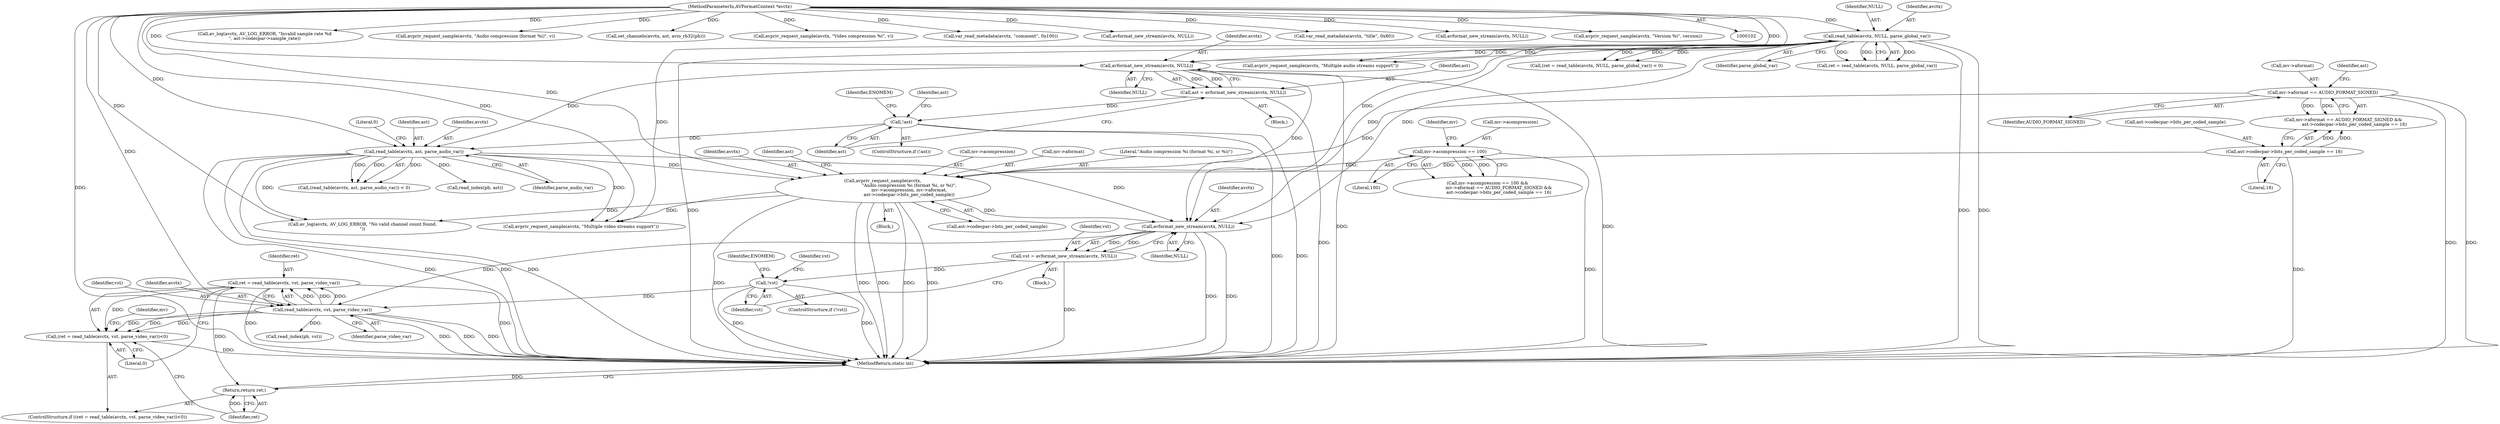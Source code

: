digraph "0_FFmpeg_4f05e2e2dc1a89f38cd9f0960a6561083d714f1e@API" {
"1000592" [label="(Call,ret = read_table(avctx, vst, parse_video_var))"];
"1000594" [label="(Call,read_table(avctx, vst, parse_video_var))"];
"1000574" [label="(Call,avformat_new_stream(avctx, NULL))"];
"1000436" [label="(Call,read_table(avctx, NULL, parse_global_var))"];
"1000103" [label="(MethodParameterIn,AVFormatContext *avctx)"];
"1000481" [label="(Call,read_table(avctx, ast, parse_audio_var))"];
"1000463" [label="(Call,avformat_new_stream(avctx, NULL))"];
"1000467" [label="(Call,!ast)"];
"1000461" [label="(Call,ast = avformat_new_stream(avctx, NULL))"];
"1000518" [label="(Call,avpriv_request_sample(avctx,\n                                      \"Audio compression %i (format %i, sr %i)\",\n                                      mv->acompression, mv->aformat,\n                                      ast->codecpar->bits_per_coded_sample))"];
"1000490" [label="(Call,mv->acompression == 100)"];
"1000496" [label="(Call,mv->aformat == AUDIO_FORMAT_SIGNED)"];
"1000501" [label="(Call,ast->codecpar->bits_per_coded_sample == 16)"];
"1000578" [label="(Call,!vst)"];
"1000572" [label="(Call,vst = avformat_new_stream(avctx, NULL))"];
"1000591" [label="(Call,(ret = read_table(avctx, vst, parse_video_var))<0)"];
"1000599" [label="(Return,return ret;)"];
"1000433" [label="(Call,(ret = read_table(avctx, NULL, parse_global_var)) < 0)"];
"1000574" [label="(Call,avformat_new_stream(avctx, NULL))"];
"1000436" [label="(Call,read_table(avctx, NULL, parse_global_var))"];
"1000598" [label="(Literal,0)"];
"1000591" [label="(Call,(ret = read_table(avctx, vst, parse_video_var))<0)"];
"1000464" [label="(Identifier,avctx)"];
"1000612" [label="(Call,read_index(pb, vst))"];
"1000502" [label="(Call,ast->codecpar->bits_per_coded_sample)"];
"1000594" [label="(Call,read_table(avctx, vst, parse_video_var))"];
"1000572" [label="(Call,vst = avformat_new_stream(avctx, NULL))"];
"1000575" [label="(Identifier,avctx)"];
"1000489" [label="(Call,mv->acompression == 100 &&\n                mv->aformat == AUDIO_FORMAT_SIGNED &&\n                ast->codecpar->bits_per_coded_sample == 16)"];
"1000496" [label="(Call,mv->aformat == AUDIO_FORMAT_SIGNED)"];
"1000600" [label="(Identifier,ret)"];
"1000603" [label="(Identifier,mv)"];
"1000517" [label="(Block,)"];
"1000535" [label="(Identifier,ast)"];
"1000501" [label="(Call,ast->codecpar->bits_per_coded_sample == 16)"];
"1000590" [label="(ControlStructure,if ((ret = read_table(avctx, vst, parse_video_var))<0))"];
"1000577" [label="(ControlStructure,if (!vst))"];
"1000485" [label="(Literal,0)"];
"1000288" [label="(Call,av_log(avctx, AV_LOG_ERROR, \"Invalid sample rate %d\n\", ast->codecpar->sample_rate))"];
"1000336" [label="(Call,avpriv_request_sample(avctx, \"Audio compression (format %i)\", v))"];
"1000462" [label="(Identifier,ast)"];
"1000495" [label="(Call,mv->aformat == AUDIO_FORMAT_SIGNED &&\n                ast->codecpar->bits_per_coded_sample == 16)"];
"1000437" [label="(Identifier,avctx)"];
"1000310" [label="(Call,set_channels(avctx, ast, avio_rb32(pb)))"];
"1000494" [label="(Literal,100)"];
"1000521" [label="(Call,mv->acompression)"];
"1000524" [label="(Call,mv->aformat)"];
"1000480" [label="(Call,(read_table(avctx, ast, parse_audio_var)) < 0)"];
"1000625" [label="(MethodReturn,static int)"];
"1000439" [label="(Identifier,parse_global_var)"];
"1000468" [label="(Identifier,ast)"];
"1000226" [label="(Call,avpriv_request_sample(avctx, \"Video compression %i\", v))"];
"1000498" [label="(Identifier,mv)"];
"1000518" [label="(Call,avpriv_request_sample(avctx,\n                                      \"Audio compression %i (format %i, sr %i)\",\n                                      mv->acompression, mv->aformat,\n                                      ast->codecpar->bits_per_coded_sample))"];
"1000491" [label="(Call,mv->acompression)"];
"1000465" [label="(Identifier,NULL)"];
"1000579" [label="(Identifier,vst)"];
"1000593" [label="(Identifier,ret)"];
"1000490" [label="(Call,mv->acompression == 100)"];
"1000520" [label="(Literal,\"Audio compression %i (format %i, sr %i)\")"];
"1000471" [label="(Identifier,ENOMEM)"];
"1000582" [label="(Identifier,ENOMEM)"];
"1000597" [label="(Identifier,parse_video_var)"];
"1000467" [label="(Call,!ast)"];
"1000475" [label="(Identifier,ast)"];
"1000596" [label="(Identifier,vst)"];
"1000347" [label="(Call,var_read_metadata(avctx, \"comment\", 0x100))"];
"1000586" [label="(Identifier,vst)"];
"1000450" [label="(Call,avpriv_request_sample(avctx, \"Multiple audio streams support\"))"];
"1000434" [label="(Call,ret = read_table(avctx, NULL, parse_global_var))"];
"1000605" [label="(Call,read_index(pb, ast))"];
"1000497" [label="(Call,mv->aformat)"];
"1000578" [label="(Call,!vst)"];
"1000500" [label="(Identifier,AUDIO_FORMAT_SIGNED)"];
"1000548" [label="(Call,av_log(avctx, AV_LOG_ERROR, \"No valid channel count found.\n\"))"];
"1000147" [label="(Call,avformat_new_stream(avctx, NULL))"];
"1000466" [label="(ControlStructure,if (!ast))"];
"1000561" [label="(Call,avpriv_request_sample(avctx, \"Multiple video streams support\"))"];
"1000463" [label="(Call,avformat_new_stream(avctx, NULL))"];
"1000481" [label="(Call,read_table(avctx, ast, parse_audio_var))"];
"1000483" [label="(Identifier,ast)"];
"1000573" [label="(Identifier,vst)"];
"1000519" [label="(Identifier,avctx)"];
"1000438" [label="(Identifier,NULL)"];
"1000595" [label="(Identifier,avctx)"];
"1000343" [label="(Call,var_read_metadata(avctx, \"title\", 0x80))"];
"1000484" [label="(Identifier,parse_audio_var)"];
"1000507" [label="(Literal,16)"];
"1000158" [label="(Call,avformat_new_stream(avctx, NULL))"];
"1000461" [label="(Call,ast = avformat_new_stream(avctx, NULL))"];
"1000592" [label="(Call,ret = read_table(avctx, vst, parse_video_var))"];
"1000460" [label="(Block,)"];
"1000571" [label="(Block,)"];
"1000576" [label="(Identifier,NULL)"];
"1000527" [label="(Call,ast->codecpar->bits_per_coded_sample)"];
"1000482" [label="(Identifier,avctx)"];
"1000599" [label="(Return,return ret;)"];
"1000617" [label="(Call,avpriv_request_sample(avctx, \"Version %i\", version))"];
"1000103" [label="(MethodParameterIn,AVFormatContext *avctx)"];
"1000504" [label="(Identifier,ast)"];
"1000592" -> "1000591"  [label="AST: "];
"1000592" -> "1000594"  [label="CFG: "];
"1000593" -> "1000592"  [label="AST: "];
"1000594" -> "1000592"  [label="AST: "];
"1000598" -> "1000592"  [label="CFG: "];
"1000592" -> "1000625"  [label="DDG: "];
"1000592" -> "1000625"  [label="DDG: "];
"1000592" -> "1000591"  [label="DDG: "];
"1000594" -> "1000592"  [label="DDG: "];
"1000594" -> "1000592"  [label="DDG: "];
"1000594" -> "1000592"  [label="DDG: "];
"1000592" -> "1000599"  [label="DDG: "];
"1000594" -> "1000597"  [label="CFG: "];
"1000595" -> "1000594"  [label="AST: "];
"1000596" -> "1000594"  [label="AST: "];
"1000597" -> "1000594"  [label="AST: "];
"1000594" -> "1000625"  [label="DDG: "];
"1000594" -> "1000625"  [label="DDG: "];
"1000594" -> "1000625"  [label="DDG: "];
"1000594" -> "1000591"  [label="DDG: "];
"1000594" -> "1000591"  [label="DDG: "];
"1000594" -> "1000591"  [label="DDG: "];
"1000574" -> "1000594"  [label="DDG: "];
"1000103" -> "1000594"  [label="DDG: "];
"1000578" -> "1000594"  [label="DDG: "];
"1000594" -> "1000612"  [label="DDG: "];
"1000574" -> "1000572"  [label="AST: "];
"1000574" -> "1000576"  [label="CFG: "];
"1000575" -> "1000574"  [label="AST: "];
"1000576" -> "1000574"  [label="AST: "];
"1000572" -> "1000574"  [label="CFG: "];
"1000574" -> "1000625"  [label="DDG: "];
"1000574" -> "1000625"  [label="DDG: "];
"1000574" -> "1000572"  [label="DDG: "];
"1000574" -> "1000572"  [label="DDG: "];
"1000436" -> "1000574"  [label="DDG: "];
"1000436" -> "1000574"  [label="DDG: "];
"1000481" -> "1000574"  [label="DDG: "];
"1000518" -> "1000574"  [label="DDG: "];
"1000103" -> "1000574"  [label="DDG: "];
"1000463" -> "1000574"  [label="DDG: "];
"1000436" -> "1000434"  [label="AST: "];
"1000436" -> "1000439"  [label="CFG: "];
"1000437" -> "1000436"  [label="AST: "];
"1000438" -> "1000436"  [label="AST: "];
"1000439" -> "1000436"  [label="AST: "];
"1000434" -> "1000436"  [label="CFG: "];
"1000436" -> "1000625"  [label="DDG: "];
"1000436" -> "1000625"  [label="DDG: "];
"1000436" -> "1000625"  [label="DDG: "];
"1000436" -> "1000433"  [label="DDG: "];
"1000436" -> "1000433"  [label="DDG: "];
"1000436" -> "1000433"  [label="DDG: "];
"1000436" -> "1000434"  [label="DDG: "];
"1000436" -> "1000434"  [label="DDG: "];
"1000436" -> "1000434"  [label="DDG: "];
"1000103" -> "1000436"  [label="DDG: "];
"1000436" -> "1000450"  [label="DDG: "];
"1000436" -> "1000463"  [label="DDG: "];
"1000436" -> "1000463"  [label="DDG: "];
"1000436" -> "1000561"  [label="DDG: "];
"1000103" -> "1000102"  [label="AST: "];
"1000103" -> "1000625"  [label="DDG: "];
"1000103" -> "1000147"  [label="DDG: "];
"1000103" -> "1000158"  [label="DDG: "];
"1000103" -> "1000226"  [label="DDG: "];
"1000103" -> "1000288"  [label="DDG: "];
"1000103" -> "1000310"  [label="DDG: "];
"1000103" -> "1000336"  [label="DDG: "];
"1000103" -> "1000343"  [label="DDG: "];
"1000103" -> "1000347"  [label="DDG: "];
"1000103" -> "1000450"  [label="DDG: "];
"1000103" -> "1000463"  [label="DDG: "];
"1000103" -> "1000481"  [label="DDG: "];
"1000103" -> "1000518"  [label="DDG: "];
"1000103" -> "1000548"  [label="DDG: "];
"1000103" -> "1000561"  [label="DDG: "];
"1000103" -> "1000617"  [label="DDG: "];
"1000481" -> "1000480"  [label="AST: "];
"1000481" -> "1000484"  [label="CFG: "];
"1000482" -> "1000481"  [label="AST: "];
"1000483" -> "1000481"  [label="AST: "];
"1000484" -> "1000481"  [label="AST: "];
"1000485" -> "1000481"  [label="CFG: "];
"1000481" -> "1000625"  [label="DDG: "];
"1000481" -> "1000625"  [label="DDG: "];
"1000481" -> "1000625"  [label="DDG: "];
"1000481" -> "1000480"  [label="DDG: "];
"1000481" -> "1000480"  [label="DDG: "];
"1000481" -> "1000480"  [label="DDG: "];
"1000463" -> "1000481"  [label="DDG: "];
"1000467" -> "1000481"  [label="DDG: "];
"1000481" -> "1000518"  [label="DDG: "];
"1000481" -> "1000548"  [label="DDG: "];
"1000481" -> "1000561"  [label="DDG: "];
"1000481" -> "1000605"  [label="DDG: "];
"1000463" -> "1000461"  [label="AST: "];
"1000463" -> "1000465"  [label="CFG: "];
"1000464" -> "1000463"  [label="AST: "];
"1000465" -> "1000463"  [label="AST: "];
"1000461" -> "1000463"  [label="CFG: "];
"1000463" -> "1000625"  [label="DDG: "];
"1000463" -> "1000625"  [label="DDG: "];
"1000463" -> "1000461"  [label="DDG: "];
"1000463" -> "1000461"  [label="DDG: "];
"1000467" -> "1000466"  [label="AST: "];
"1000467" -> "1000468"  [label="CFG: "];
"1000468" -> "1000467"  [label="AST: "];
"1000471" -> "1000467"  [label="CFG: "];
"1000475" -> "1000467"  [label="CFG: "];
"1000467" -> "1000625"  [label="DDG: "];
"1000467" -> "1000625"  [label="DDG: "];
"1000461" -> "1000467"  [label="DDG: "];
"1000461" -> "1000460"  [label="AST: "];
"1000462" -> "1000461"  [label="AST: "];
"1000468" -> "1000461"  [label="CFG: "];
"1000461" -> "1000625"  [label="DDG: "];
"1000518" -> "1000517"  [label="AST: "];
"1000518" -> "1000527"  [label="CFG: "];
"1000519" -> "1000518"  [label="AST: "];
"1000520" -> "1000518"  [label="AST: "];
"1000521" -> "1000518"  [label="AST: "];
"1000524" -> "1000518"  [label="AST: "];
"1000527" -> "1000518"  [label="AST: "];
"1000535" -> "1000518"  [label="CFG: "];
"1000518" -> "1000625"  [label="DDG: "];
"1000518" -> "1000625"  [label="DDG: "];
"1000518" -> "1000625"  [label="DDG: "];
"1000518" -> "1000625"  [label="DDG: "];
"1000518" -> "1000625"  [label="DDG: "];
"1000490" -> "1000518"  [label="DDG: "];
"1000496" -> "1000518"  [label="DDG: "];
"1000501" -> "1000518"  [label="DDG: "];
"1000518" -> "1000548"  [label="DDG: "];
"1000518" -> "1000561"  [label="DDG: "];
"1000490" -> "1000489"  [label="AST: "];
"1000490" -> "1000494"  [label="CFG: "];
"1000491" -> "1000490"  [label="AST: "];
"1000494" -> "1000490"  [label="AST: "];
"1000498" -> "1000490"  [label="CFG: "];
"1000489" -> "1000490"  [label="CFG: "];
"1000490" -> "1000625"  [label="DDG: "];
"1000490" -> "1000489"  [label="DDG: "];
"1000490" -> "1000489"  [label="DDG: "];
"1000496" -> "1000495"  [label="AST: "];
"1000496" -> "1000500"  [label="CFG: "];
"1000497" -> "1000496"  [label="AST: "];
"1000500" -> "1000496"  [label="AST: "];
"1000504" -> "1000496"  [label="CFG: "];
"1000495" -> "1000496"  [label="CFG: "];
"1000496" -> "1000625"  [label="DDG: "];
"1000496" -> "1000625"  [label="DDG: "];
"1000496" -> "1000495"  [label="DDG: "];
"1000496" -> "1000495"  [label="DDG: "];
"1000501" -> "1000495"  [label="AST: "];
"1000501" -> "1000507"  [label="CFG: "];
"1000502" -> "1000501"  [label="AST: "];
"1000507" -> "1000501"  [label="AST: "];
"1000495" -> "1000501"  [label="CFG: "];
"1000501" -> "1000625"  [label="DDG: "];
"1000501" -> "1000495"  [label="DDG: "];
"1000501" -> "1000495"  [label="DDG: "];
"1000578" -> "1000577"  [label="AST: "];
"1000578" -> "1000579"  [label="CFG: "];
"1000579" -> "1000578"  [label="AST: "];
"1000582" -> "1000578"  [label="CFG: "];
"1000586" -> "1000578"  [label="CFG: "];
"1000578" -> "1000625"  [label="DDG: "];
"1000578" -> "1000625"  [label="DDG: "];
"1000572" -> "1000578"  [label="DDG: "];
"1000572" -> "1000571"  [label="AST: "];
"1000573" -> "1000572"  [label="AST: "];
"1000579" -> "1000572"  [label="CFG: "];
"1000572" -> "1000625"  [label="DDG: "];
"1000591" -> "1000590"  [label="AST: "];
"1000591" -> "1000598"  [label="CFG: "];
"1000598" -> "1000591"  [label="AST: "];
"1000600" -> "1000591"  [label="CFG: "];
"1000603" -> "1000591"  [label="CFG: "];
"1000591" -> "1000625"  [label="DDG: "];
"1000599" -> "1000590"  [label="AST: "];
"1000599" -> "1000600"  [label="CFG: "];
"1000600" -> "1000599"  [label="AST: "];
"1000625" -> "1000599"  [label="CFG: "];
"1000599" -> "1000625"  [label="DDG: "];
"1000600" -> "1000599"  [label="DDG: "];
}
